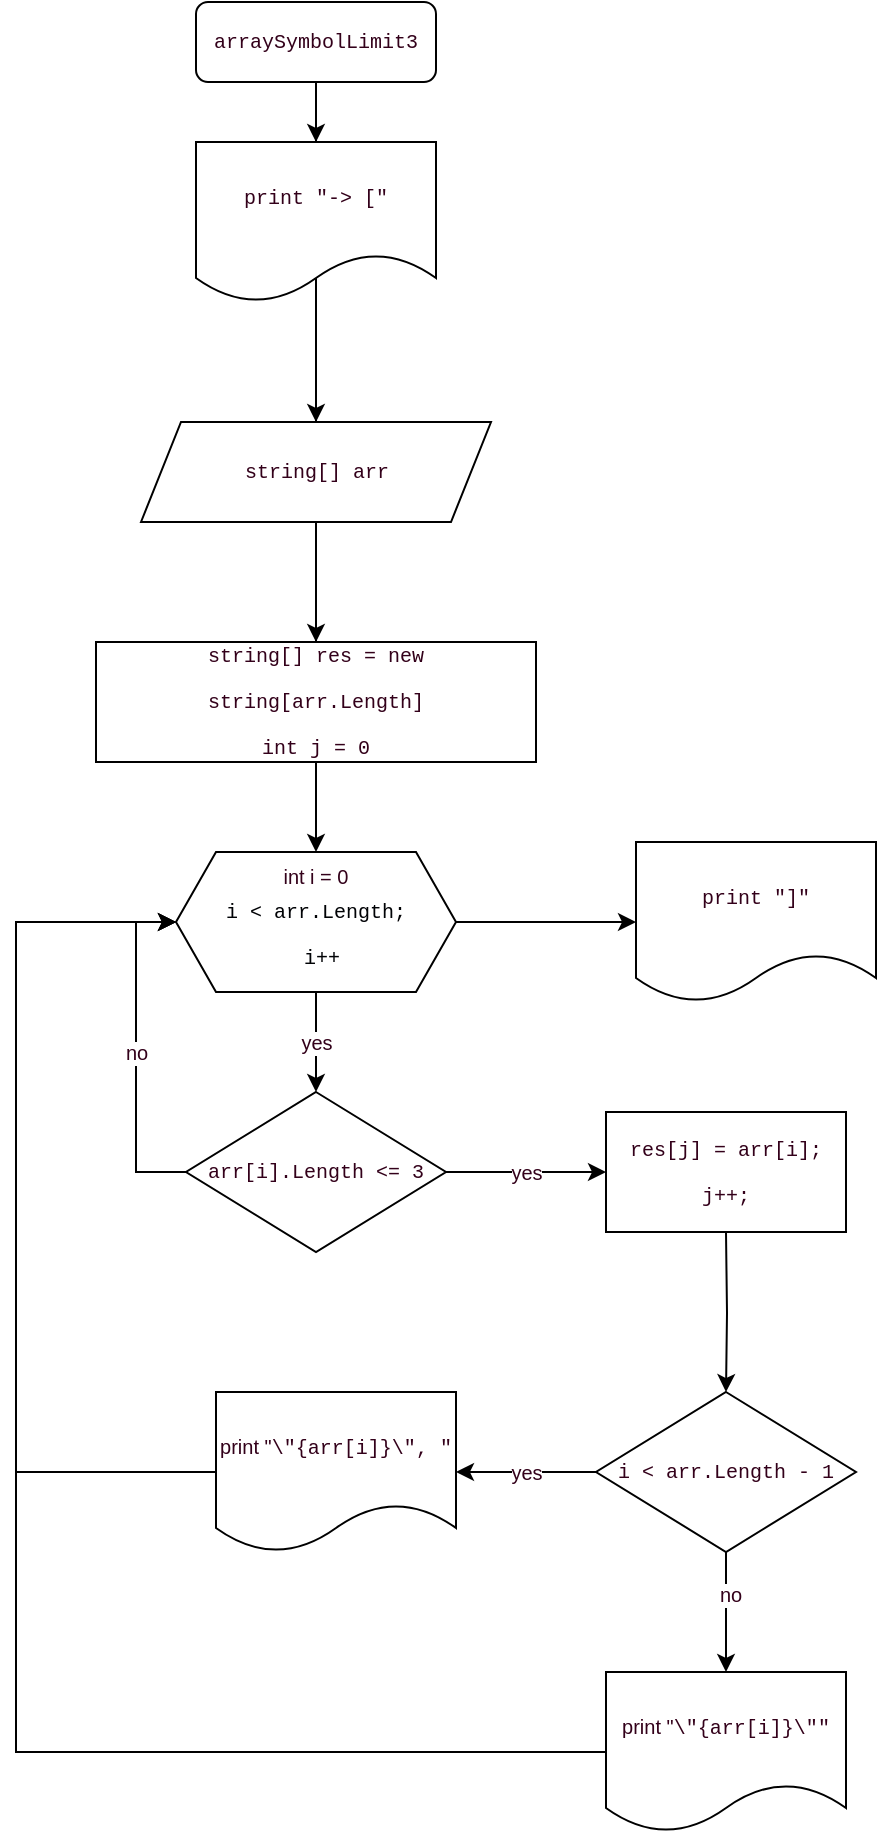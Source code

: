 <mxfile version="20.8.10" type="device"><diagram id="C5RBs43oDa-KdzZeNtuy" name="Page-1"><mxGraphModel dx="744" dy="887" grid="1" gridSize="10" guides="1" tooltips="1" connect="1" arrows="1" fold="1" page="1" pageScale="1" pageWidth="827" pageHeight="1169" math="0" shadow="0"><root><mxCell id="WIyWlLk6GJQsqaUBKTNV-0"/><mxCell id="WIyWlLk6GJQsqaUBKTNV-1" parent="WIyWlLk6GJQsqaUBKTNV-0"/><mxCell id="grjZhu6uKhGOtl46jGpU-17" style="edgeStyle=orthogonalEdgeStyle;rounded=0;orthogonalLoop=1;jettySize=auto;html=1;exitX=0.5;exitY=1;exitDx=0;exitDy=0;entryX=0.5;entryY=0;entryDx=0;entryDy=0;fontSize=10;fontColor=#33001A;" edge="1" parent="WIyWlLk6GJQsqaUBKTNV-1" source="WIyWlLk6GJQsqaUBKTNV-3" target="grjZhu6uKhGOtl46jGpU-0"><mxGeometry relative="1" as="geometry"/></mxCell><mxCell id="grjZhu6uKhGOtl46jGpU-32" style="edgeStyle=orthogonalEdgeStyle;rounded=0;orthogonalLoop=1;jettySize=auto;html=1;exitX=0.5;exitY=1;exitDx=0;exitDy=0;entryX=0.5;entryY=0;entryDx=0;entryDy=0;fontSize=10;fontColor=#33001A;" edge="1" parent="WIyWlLk6GJQsqaUBKTNV-1" source="WIyWlLk6GJQsqaUBKTNV-3" target="grjZhu6uKhGOtl46jGpU-31"><mxGeometry relative="1" as="geometry"/></mxCell><mxCell id="WIyWlLk6GJQsqaUBKTNV-3" value="&lt;div style=&quot;font-family: Consolas, &amp;quot;Courier New&amp;quot;, monospace; line-height: 23px;&quot;&gt;&lt;font color=&quot;#33001a&quot; style=&quot;font-size: 10px;&quot;&gt;arraySymbolLimit3&lt;/font&gt;&lt;/div&gt;" style="rounded=1;whiteSpace=wrap;html=1;fontSize=12;glass=0;strokeWidth=1;shadow=0;" parent="WIyWlLk6GJQsqaUBKTNV-1" vertex="1"><mxGeometry x="160" y="10" width="120" height="40" as="geometry"/></mxCell><mxCell id="grjZhu6uKhGOtl46jGpU-15" style="edgeStyle=orthogonalEdgeStyle;rounded=0;orthogonalLoop=1;jettySize=auto;html=1;exitX=0.5;exitY=1;exitDx=0;exitDy=0;entryX=0.5;entryY=0;entryDx=0;entryDy=0;fontSize=10;fontColor=#33001A;" edge="1" parent="WIyWlLk6GJQsqaUBKTNV-1" source="grjZhu6uKhGOtl46jGpU-0" target="grjZhu6uKhGOtl46jGpU-1"><mxGeometry relative="1" as="geometry"/></mxCell><mxCell id="grjZhu6uKhGOtl46jGpU-16" value="yes" style="edgeStyle=orthogonalEdgeStyle;rounded=0;orthogonalLoop=1;jettySize=auto;html=1;exitX=0.5;exitY=1;exitDx=0;exitDy=0;entryX=0.5;entryY=0;entryDx=0;entryDy=0;fontSize=10;fontColor=#33001A;" edge="1" parent="WIyWlLk6GJQsqaUBKTNV-1" source="grjZhu6uKhGOtl46jGpU-1" target="grjZhu6uKhGOtl46jGpU-3"><mxGeometry relative="1" as="geometry"/></mxCell><mxCell id="grjZhu6uKhGOtl46jGpU-30" value="" style="edgeStyle=orthogonalEdgeStyle;rounded=0;orthogonalLoop=1;jettySize=auto;html=1;fontSize=10;fontColor=#33001A;" edge="1" parent="WIyWlLk6GJQsqaUBKTNV-1" source="grjZhu6uKhGOtl46jGpU-1" target="grjZhu6uKhGOtl46jGpU-29"><mxGeometry relative="1" as="geometry"/></mxCell><mxCell id="grjZhu6uKhGOtl46jGpU-1" value="int i = 0&lt;div style=&quot;font-family: Consolas, &amp;quot;Courier New&amp;quot;, monospace; line-height: 23px;&quot;&gt;&lt;font style=&quot;&quot; color=&quot;#000205&quot;&gt;i &amp;lt; arr.Length;&lt;/font&gt;&lt;/div&gt;&lt;div style=&quot;font-family: Consolas, &amp;quot;Courier New&amp;quot;, monospace; line-height: 23px;&quot;&gt;&lt;font style=&quot;&quot; color=&quot;#000205&quot;&gt;&amp;nbsp;i++&lt;/font&gt;&lt;/div&gt;" style="shape=hexagon;perimeter=hexagonPerimeter2;whiteSpace=wrap;html=1;fixedSize=1;fontSize=10;fontColor=#33001A;labelBackgroundColor=none;" vertex="1" parent="WIyWlLk6GJQsqaUBKTNV-1"><mxGeometry x="150" y="435" width="140" height="70" as="geometry"/></mxCell><mxCell id="grjZhu6uKhGOtl46jGpU-9" value="yes" style="edgeStyle=orthogonalEdgeStyle;rounded=0;orthogonalLoop=1;jettySize=auto;html=1;fontSize=10;fontColor=#33001A;" edge="1" parent="WIyWlLk6GJQsqaUBKTNV-1" source="grjZhu6uKhGOtl46jGpU-3" target="grjZhu6uKhGOtl46jGpU-8"><mxGeometry relative="1" as="geometry"/></mxCell><mxCell id="grjZhu6uKhGOtl46jGpU-11" value="" style="edgeStyle=orthogonalEdgeStyle;rounded=0;orthogonalLoop=1;jettySize=auto;html=1;fontSize=10;fontColor=#33001A;" edge="1" parent="WIyWlLk6GJQsqaUBKTNV-1" target="grjZhu6uKhGOtl46jGpU-10"><mxGeometry relative="1" as="geometry"><mxPoint x="425" y="625" as="sourcePoint"/></mxGeometry></mxCell><mxCell id="grjZhu6uKhGOtl46jGpU-25" value="no" style="edgeStyle=orthogonalEdgeStyle;rounded=0;orthogonalLoop=1;jettySize=auto;html=1;exitX=0;exitY=0.5;exitDx=0;exitDy=0;entryX=0;entryY=0.5;entryDx=0;entryDy=0;fontSize=10;fontColor=#33001A;" edge="1" parent="WIyWlLk6GJQsqaUBKTNV-1" source="grjZhu6uKhGOtl46jGpU-3" target="grjZhu6uKhGOtl46jGpU-1"><mxGeometry relative="1" as="geometry"/></mxCell><mxCell id="grjZhu6uKhGOtl46jGpU-3" value="&lt;div style=&quot;font-family: Consolas, &amp;quot;Courier New&amp;quot;, monospace; line-height: 23px;&quot;&gt;&lt;span style=&quot;background-color: rgb(255, 255, 255);&quot;&gt;arr[i].Length &amp;lt;= 3&lt;/span&gt;&lt;/div&gt;" style="rhombus;whiteSpace=wrap;html=1;fontSize=10;fontColor=#33001A;labelBackgroundColor=none;" vertex="1" parent="WIyWlLk6GJQsqaUBKTNV-1"><mxGeometry x="155" y="555" width="130" height="80" as="geometry"/></mxCell><mxCell id="grjZhu6uKhGOtl46jGpU-8" value="&lt;div style=&quot;font-family: Consolas, &amp;quot;Courier New&amp;quot;, monospace; line-height: 23px;&quot;&gt;&lt;div style=&quot;&quot;&gt;&lt;span style=&quot;background-color: rgb(255, 255, 255);&quot;&gt;res[j] = arr[i];&lt;/span&gt;&lt;/div&gt;&lt;div style=&quot;&quot;&gt;&lt;span style=&quot;background-color: rgb(255, 255, 255);&quot;&gt;j++;&lt;/span&gt;&lt;/div&gt;&lt;/div&gt;" style="whiteSpace=wrap;html=1;fontSize=10;fontColor=#33001A;labelBackgroundColor=none;" vertex="1" parent="WIyWlLk6GJQsqaUBKTNV-1"><mxGeometry x="365" y="565" width="120" height="60" as="geometry"/></mxCell><mxCell id="grjZhu6uKhGOtl46jGpU-19" value="yes" style="edgeStyle=orthogonalEdgeStyle;rounded=0;orthogonalLoop=1;jettySize=auto;html=1;fontSize=10;fontColor=#33001A;" edge="1" parent="WIyWlLk6GJQsqaUBKTNV-1" source="grjZhu6uKhGOtl46jGpU-10" target="grjZhu6uKhGOtl46jGpU-18"><mxGeometry relative="1" as="geometry"/></mxCell><mxCell id="grjZhu6uKhGOtl46jGpU-23" style="edgeStyle=orthogonalEdgeStyle;rounded=0;orthogonalLoop=1;jettySize=auto;html=1;exitX=0.5;exitY=1;exitDx=0;exitDy=0;entryX=0.5;entryY=0;entryDx=0;entryDy=0;fontSize=10;fontColor=#33001A;" edge="1" parent="WIyWlLk6GJQsqaUBKTNV-1" source="grjZhu6uKhGOtl46jGpU-10" target="grjZhu6uKhGOtl46jGpU-22"><mxGeometry relative="1" as="geometry"/></mxCell><mxCell id="grjZhu6uKhGOtl46jGpU-24" value="no" style="edgeLabel;html=1;align=center;verticalAlign=middle;resizable=0;points=[];fontSize=10;fontColor=#33001A;" vertex="1" connectable="0" parent="grjZhu6uKhGOtl46jGpU-23"><mxGeometry x="-0.3" y="2" relative="1" as="geometry"><mxPoint as="offset"/></mxGeometry></mxCell><mxCell id="grjZhu6uKhGOtl46jGpU-10" value="&lt;div style=&quot;font-family: Consolas, &amp;quot;Courier New&amp;quot;, monospace; line-height: 23px;&quot;&gt;&lt;div style=&quot;line-height: 23px;&quot;&gt;&lt;span style=&quot;background-color: rgb(255, 255, 255);&quot;&gt;i &amp;lt; arr.Length - 1&lt;/span&gt;&lt;/div&gt;&lt;/div&gt;" style="rhombus;whiteSpace=wrap;html=1;fontSize=10;fontColor=#33001A;labelBackgroundColor=none;" vertex="1" parent="WIyWlLk6GJQsqaUBKTNV-1"><mxGeometry x="360" y="705" width="130" height="80" as="geometry"/></mxCell><mxCell id="grjZhu6uKhGOtl46jGpU-27" style="edgeStyle=orthogonalEdgeStyle;rounded=0;orthogonalLoop=1;jettySize=auto;html=1;exitX=0;exitY=0.5;exitDx=0;exitDy=0;entryX=0;entryY=0.5;entryDx=0;entryDy=0;fontSize=10;fontColor=#33001A;" edge="1" parent="WIyWlLk6GJQsqaUBKTNV-1" source="grjZhu6uKhGOtl46jGpU-18" target="grjZhu6uKhGOtl46jGpU-1"><mxGeometry relative="1" as="geometry"><Array as="points"><mxPoint x="70" y="745"/><mxPoint x="70" y="470"/></Array></mxGeometry></mxCell><mxCell id="grjZhu6uKhGOtl46jGpU-18" value="&lt;font style=&quot;font-size: 10px;&quot;&gt;&lt;font style=&quot;font-size: 10px;&quot;&gt;print&amp;nbsp;&lt;/font&gt;&quot;&lt;span style=&quot;font-family: Consolas, &amp;quot;Courier New&amp;quot;, monospace;&quot;&gt;\&quot;&lt;/span&gt;&lt;span style=&quot;font-family: Consolas, &amp;quot;Courier New&amp;quot;, monospace;&quot;&gt;{&lt;/span&gt;&lt;span style=&quot;font-family: Consolas, &amp;quot;Courier New&amp;quot;, monospace;&quot;&gt;arr&lt;/span&gt;&lt;span style=&quot;font-family: Consolas, &amp;quot;Courier New&amp;quot;, monospace;&quot;&gt;[&lt;/span&gt;&lt;span style=&quot;font-family: Consolas, &amp;quot;Courier New&amp;quot;, monospace;&quot;&gt;i&lt;/span&gt;&lt;span style=&quot;font-family: Consolas, &amp;quot;Courier New&amp;quot;, monospace;&quot;&gt;]}&lt;/span&gt;&lt;span style=&quot;font-family: Consolas, &amp;quot;Courier New&amp;quot;, monospace;&quot;&gt;\&quot;&lt;/span&gt;&lt;span style=&quot;font-family: Consolas, &amp;quot;Courier New&amp;quot;, monospace;&quot;&gt;, &lt;/span&gt;&lt;span style=&quot;font-family: Consolas, &amp;quot;Courier New&amp;quot;, monospace;&quot;&gt;&quot;&lt;/span&gt;&lt;/font&gt;" style="shape=document;whiteSpace=wrap;html=1;boundedLbl=1;fontSize=10;fontColor=#33001A;labelBackgroundColor=none;" vertex="1" parent="WIyWlLk6GJQsqaUBKTNV-1"><mxGeometry x="170" y="705" width="120" height="80" as="geometry"/></mxCell><mxCell id="grjZhu6uKhGOtl46jGpU-28" style="edgeStyle=orthogonalEdgeStyle;rounded=0;orthogonalLoop=1;jettySize=auto;html=1;exitX=1;exitY=0.5;exitDx=0;exitDy=0;fontSize=10;fontColor=#33001A;entryX=0;entryY=0.5;entryDx=0;entryDy=0;" edge="1" parent="WIyWlLk6GJQsqaUBKTNV-1" source="grjZhu6uKhGOtl46jGpU-22" target="grjZhu6uKhGOtl46jGpU-1"><mxGeometry relative="1" as="geometry"><mxPoint x="160" y="435" as="targetPoint"/><Array as="points"><mxPoint x="70" y="885"/><mxPoint x="70" y="470"/></Array></mxGeometry></mxCell><mxCell id="grjZhu6uKhGOtl46jGpU-22" value="&lt;font style=&quot;font-size: 10px;&quot;&gt;&lt;font style=&quot;font-size: 10px;&quot;&gt;&lt;font style=&quot;font-size: 10px;&quot;&gt;print&amp;nbsp;&lt;/font&gt;&lt;/font&gt;&quot;&lt;span style=&quot;font-family: Consolas, &amp;quot;Courier New&amp;quot;, monospace;&quot;&gt;\&quot;&lt;/span&gt;&lt;span style=&quot;font-family: Consolas, &amp;quot;Courier New&amp;quot;, monospace;&quot;&gt;{&lt;/span&gt;&lt;span style=&quot;font-family: Consolas, &amp;quot;Courier New&amp;quot;, monospace;&quot;&gt;arr&lt;/span&gt;&lt;span style=&quot;font-family: Consolas, &amp;quot;Courier New&amp;quot;, monospace;&quot;&gt;[&lt;/span&gt;&lt;span style=&quot;font-family: Consolas, &amp;quot;Courier New&amp;quot;, monospace;&quot;&gt;i&lt;/span&gt;&lt;span style=&quot;font-family: Consolas, &amp;quot;Courier New&amp;quot;, monospace;&quot;&gt;]}&lt;/span&gt;&lt;span style=&quot;font-family: Consolas, &amp;quot;Courier New&amp;quot;, monospace;&quot;&gt;\&quot;&lt;/span&gt;&lt;span style=&quot;font-family: Consolas, &amp;quot;Courier New&amp;quot;, monospace;&quot;&gt;&quot;&lt;/span&gt;&lt;/font&gt;" style="shape=document;whiteSpace=wrap;html=1;boundedLbl=1;fontSize=10;fontColor=#33001A;labelBackgroundColor=none;" vertex="1" parent="WIyWlLk6GJQsqaUBKTNV-1"><mxGeometry x="365" y="845" width="120" height="80" as="geometry"/></mxCell><mxCell id="grjZhu6uKhGOtl46jGpU-29" value="&lt;div style=&quot;font-family: Consolas, &amp;quot;Courier New&amp;quot;, monospace; line-height: 23px;&quot;&gt;&lt;span style=&quot;background-color: rgb(255, 255, 255);&quot;&gt;print &quot;&lt;font style=&quot;font-size: 10px;&quot;&gt;]&lt;/font&gt;&quot;&lt;/span&gt;&lt;/div&gt;" style="shape=document;whiteSpace=wrap;html=1;boundedLbl=1;fontSize=10;fontColor=#33001A;labelBackgroundColor=none;" vertex="1" parent="WIyWlLk6GJQsqaUBKTNV-1"><mxGeometry x="380" y="430" width="120" height="80" as="geometry"/></mxCell><mxCell id="grjZhu6uKhGOtl46jGpU-34" value="" style="edgeStyle=orthogonalEdgeStyle;rounded=0;orthogonalLoop=1;jettySize=auto;html=1;fontSize=10;fontColor=#33001A;startArrow=none;" edge="1" parent="WIyWlLk6GJQsqaUBKTNV-1" source="grjZhu6uKhGOtl46jGpU-0" target="grjZhu6uKhGOtl46jGpU-33"><mxGeometry relative="1" as="geometry"/></mxCell><mxCell id="grjZhu6uKhGOtl46jGpU-31" value="&lt;div style=&quot;font-family: Consolas, &amp;quot;Courier New&amp;quot;, monospace; line-height: 23px;&quot;&gt;&lt;span style=&quot;background-color: rgb(255, 255, 255);&quot;&gt;print &quot;-&amp;gt; [&quot;&lt;/span&gt;&lt;/div&gt;" style="shape=document;whiteSpace=wrap;html=1;boundedLbl=1;fontSize=10;fontColor=#33001A;labelBackgroundColor=none;" vertex="1" parent="WIyWlLk6GJQsqaUBKTNV-1"><mxGeometry x="160" y="80" width="120" height="80" as="geometry"/></mxCell><mxCell id="grjZhu6uKhGOtl46jGpU-33" value="&lt;div style=&quot;border-color: var(--border-color); font-family: Consolas, &amp;quot;Courier New&amp;quot;, monospace; line-height: 23px;&quot;&gt;&lt;font style=&quot;border-color: var(--border-color);&quot;&gt;string[] res = new string[arr.Length]&lt;/font&gt;&lt;/div&gt;&lt;div style=&quot;border-color: var(--border-color); font-family: Consolas, &amp;quot;Courier New&amp;quot;, monospace; line-height: 23px;&quot;&gt;&lt;div style=&quot;border-color: var(--border-color); line-height: 23px;&quot;&gt;&lt;font style=&quot;border-color: var(--border-color);&quot;&gt;int j = 0&lt;/font&gt;&lt;/div&gt;&lt;/div&gt;" style="whiteSpace=wrap;html=1;fontSize=10;fontColor=#33001A;labelBackgroundColor=none;" vertex="1" parent="WIyWlLk6GJQsqaUBKTNV-1"><mxGeometry x="110" y="330" width="220" height="60" as="geometry"/></mxCell><mxCell id="grjZhu6uKhGOtl46jGpU-35" value="" style="edgeStyle=orthogonalEdgeStyle;rounded=0;orthogonalLoop=1;jettySize=auto;html=1;fontSize=10;fontColor=#33001A;endArrow=none;" edge="1" parent="WIyWlLk6GJQsqaUBKTNV-1" source="grjZhu6uKhGOtl46jGpU-31" target="grjZhu6uKhGOtl46jGpU-0"><mxGeometry relative="1" as="geometry"><mxPoint x="220" y="160" as="sourcePoint"/><mxPoint x="220" y="330" as="targetPoint"/></mxGeometry></mxCell><mxCell id="grjZhu6uKhGOtl46jGpU-0" value="&lt;div style=&quot;font-family: Consolas, &amp;quot;Courier New&amp;quot;, monospace; line-height: 23px;&quot;&gt;&lt;font style=&quot;font-size: 10px;&quot;&gt;string[] arr&lt;/font&gt;&lt;/div&gt;" style="shape=parallelogram;perimeter=parallelogramPerimeter;whiteSpace=wrap;html=1;fixedSize=1;labelBackgroundColor=none;fontSize=10;fontColor=#33001A;" vertex="1" parent="WIyWlLk6GJQsqaUBKTNV-1"><mxGeometry x="132.5" y="220" width="175" height="50" as="geometry"/></mxCell></root></mxGraphModel></diagram></mxfile>